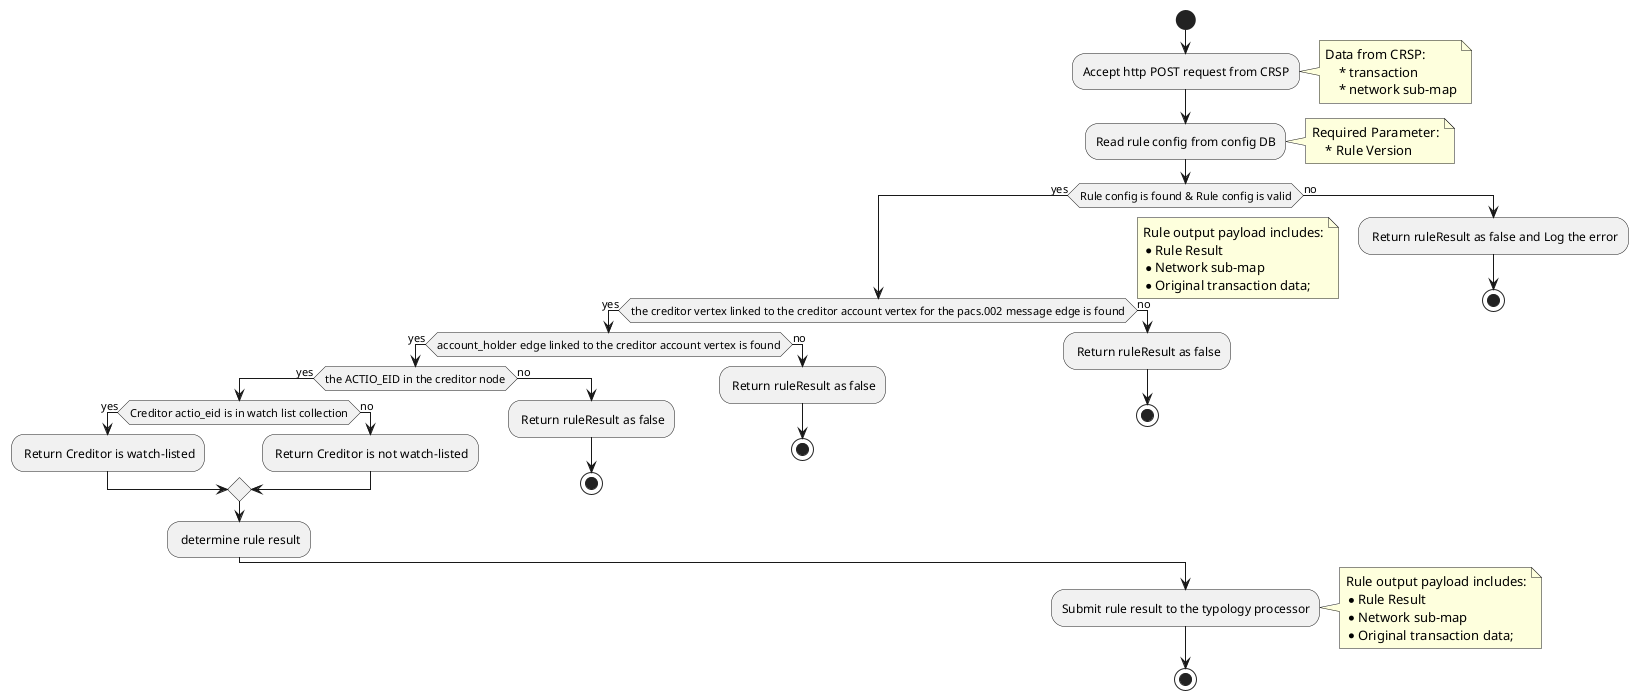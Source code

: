 @startuml rule037
start
:Accept http POST request from CRSP;
    note right
        Data from CRSP:
            * transaction
            * network sub-map
    end note
:Read rule config from config DB;
    note right
        Required Parameter:
            * Rule Version
    end note
if (Rule config is found & Rule config is valid) then (yes)
  if (the creditor vertex linked to the creditor account vertex for the pacs.002 message edge is found) then (yes)
  note right
    Rule output payload includes:
    * Rule Result
    * Network sub-map
    * Original transaction data;
end note
  if (account_holder edge linked to the creditor account vertex is found) then (yes)
  if (the ACTIO_EID in the creditor node) then (yes)
    if (Creditor actio_eid is in watch list collection) then (yes) 
        : Return Creditor is watch-listed;
    else (no)
        : Return Creditor is not watch-listed;
        endif
   : determine rule result;
  else (no)
   : Return ruleResult as false;
   stop
  endif
  else (no)
   : Return ruleResult as false;
   stop
  endif
  else (no)
   : Return ruleResult as false;
   stop
  endif
else (no)
  : Return ruleResult as false and Log the error;
  stop
endif
:Submit rule result to the typology processor;
note right
    Rule output payload includes:
    * Rule Result
    * Network sub-map
    * Original transaction data;
end note
stop
@enduml
